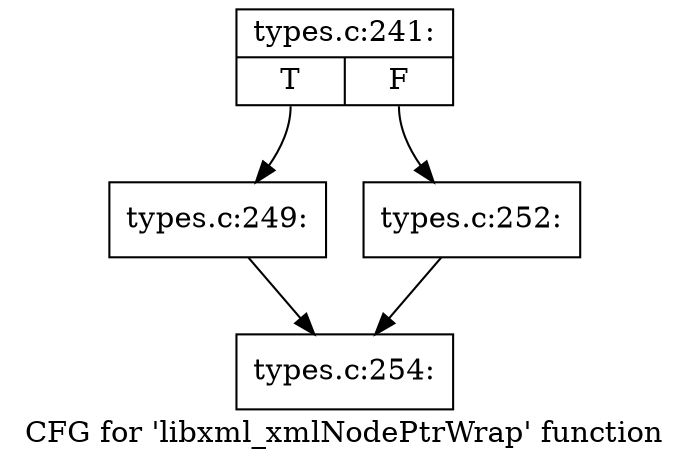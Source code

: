 digraph "CFG for 'libxml_xmlNodePtrWrap' function" {
	label="CFG for 'libxml_xmlNodePtrWrap' function";

	Node0x4349770 [shape=record,label="{types.c:241:|{<s0>T|<s1>F}}"];
	Node0x4349770:s0 -> Node0x4321a00;
	Node0x4349770:s1 -> Node0x4321a50;
	Node0x4321a00 [shape=record,label="{types.c:249:}"];
	Node0x4321a00 -> Node0x43499d0;
	Node0x4321a50 [shape=record,label="{types.c:252:}"];
	Node0x4321a50 -> Node0x43499d0;
	Node0x43499d0 [shape=record,label="{types.c:254:}"];
}
